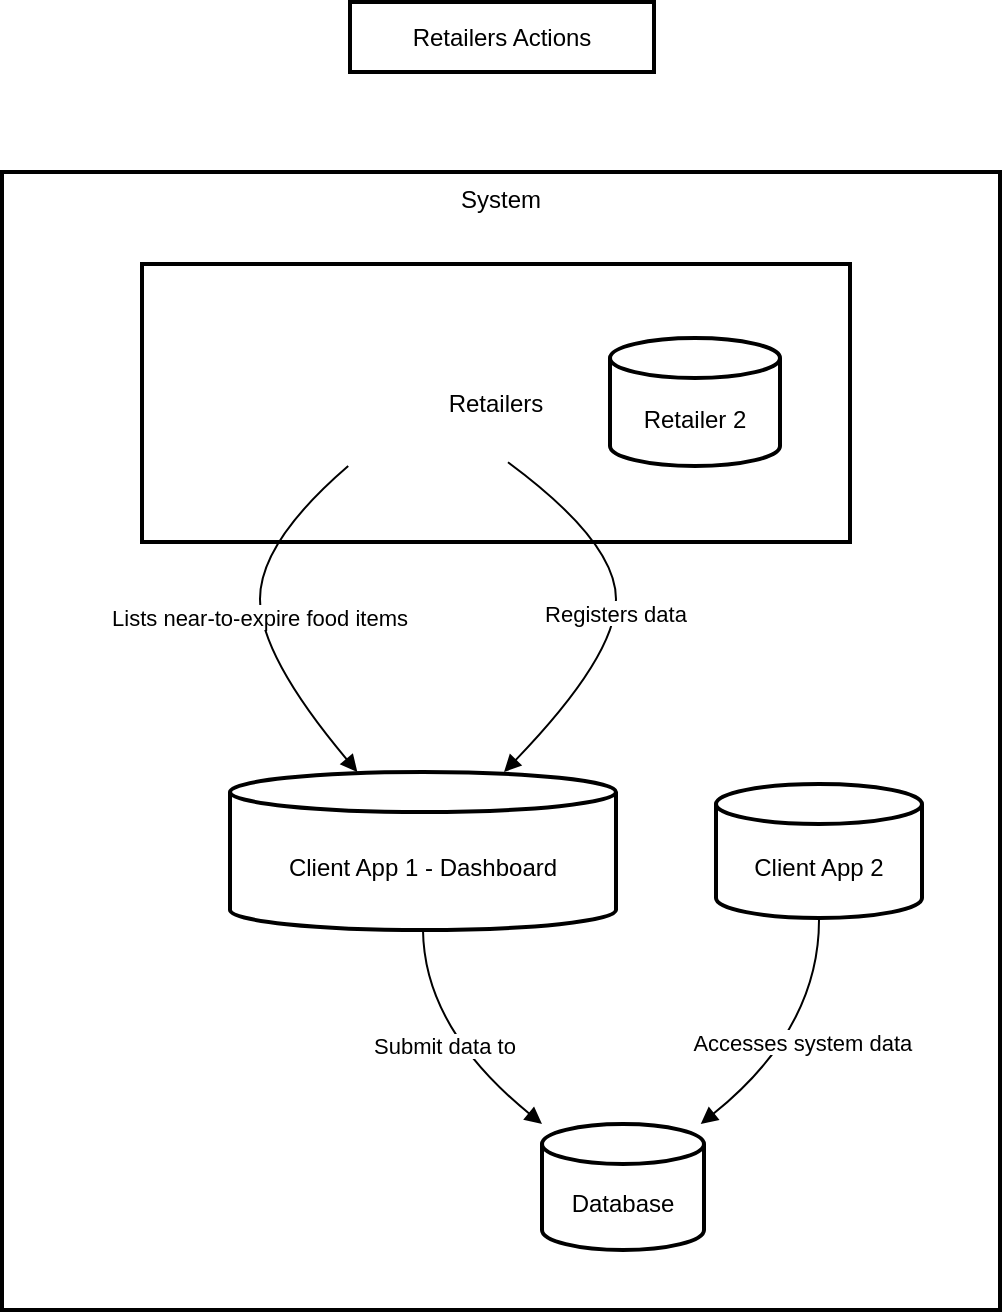 <mxfile version="25.0.1" pages="2">
  <diagram name="Page-1" id="Unzb4E8U5ZTZS8uVd5PU">
    <mxGraphModel>
      <root>
        <mxCell id="0" />
        <mxCell id="1" parent="0" />
        <mxCell id="2" value="Retailers Actions" style="whiteSpace=wrap;strokeWidth=2;" vertex="1" parent="1">
          <mxGeometry x="182" y="8" width="152" height="35" as="geometry" />
        </mxCell>
        <mxCell id="3" value="System" style="whiteSpace=wrap;strokeWidth=2;verticalAlign=top;" vertex="1" parent="1">
          <mxGeometry x="8" y="93" width="499" height="569" as="geometry" />
        </mxCell>
        <mxCell id="4" value="Retailer 1" style="shape=cylinder3;boundedLbl=1;backgroundOutline=1;size=10;strokeWidth=2;whiteSpace=wrap;" vertex="1" parent="3">
          <mxGeometry x="168" y="83" width="85" height="64" as="geometry" />
        </mxCell>
        <mxCell id="5" value="Retailers" style="whiteSpace=wrap;strokeWidth=2;" vertex="1" parent="3">
          <mxGeometry x="70" y="46" width="354" height="139" as="geometry" />
        </mxCell>
        <mxCell id="6" value="Client App 1 - Dashboard" style="shape=cylinder3;boundedLbl=1;backgroundOutline=1;size=10;strokeWidth=2;whiteSpace=wrap;" vertex="1" parent="3">
          <mxGeometry x="114" y="300" width="193" height="79" as="geometry" />
        </mxCell>
        <mxCell id="7" value="Database" style="shape=cylinder3;boundedLbl=1;backgroundOutline=1;size=10;strokeWidth=2;whiteSpace=wrap;" vertex="1" parent="3">
          <mxGeometry x="270" y="476" width="81" height="63" as="geometry" />
        </mxCell>
        <mxCell id="8" value="Client App 2" style="shape=cylinder3;boundedLbl=1;backgroundOutline=1;size=10;strokeWidth=2;whiteSpace=wrap;" vertex="1" parent="3">
          <mxGeometry x="357" y="306" width="103" height="67" as="geometry" />
        </mxCell>
        <mxCell id="9" value="Retailer 2" style="shape=cylinder3;boundedLbl=1;backgroundOutline=1;size=10;strokeWidth=2;whiteSpace=wrap;" vertex="1" parent="3">
          <mxGeometry x="304" y="83" width="85" height="64" as="geometry" />
        </mxCell>
        <mxCell id="10" value="Submit data to" style="curved=1;startArrow=none;endArrow=block;exitX=0.5;exitY=1;entryX=0.01;entryY=0.01;" edge="1" parent="3" source="6" target="7">
          <mxGeometry relative="1" as="geometry">
            <Array as="points">
              <mxPoint x="211" y="428" />
            </Array>
          </mxGeometry>
        </mxCell>
        <mxCell id="11" value="Lists near-to-expire food items" style="curved=1;startArrow=none;endArrow=block;exitX=0.06;exitY=1;entryX=0.33;entryY=0;" edge="1" parent="3" source="4" target="6">
          <mxGeometry relative="1" as="geometry">
            <Array as="points">
              <mxPoint x="129" y="185" />
              <mxPoint x="129" y="242" />
            </Array>
          </mxGeometry>
        </mxCell>
        <mxCell id="12" value="Registers data" style="curved=1;startArrow=none;endArrow=block;exitX=1.01;exitY=0.98;entryX=0.71;entryY=0;" edge="1" parent="3" source="4" target="6">
          <mxGeometry relative="1" as="geometry">
            <Array as="points">
              <mxPoint x="307" y="185" />
              <mxPoint x="307" y="242" />
            </Array>
          </mxGeometry>
        </mxCell>
        <mxCell id="13" value="Accesses system data" style="curved=1;startArrow=none;endArrow=block;exitX=0.5;exitY=1;entryX=0.97;entryY=0.01;" edge="1" parent="3" source="8" target="7">
          <mxGeometry relative="1" as="geometry">
            <Array as="points">
              <mxPoint x="409" y="428" />
            </Array>
          </mxGeometry>
        </mxCell>
      </root>
    </mxGraphModel>
  </diagram>
  <diagram id="1J4EV-nbbGI5h42pc2un" name="Page-2">
    <mxGraphModel dx="703" dy="424" grid="1" gridSize="10" guides="1" tooltips="1" connect="1" arrows="1" fold="1" page="1" pageScale="1" pageWidth="1600" pageHeight="900" math="0" shadow="0">
      <root>
        <mxCell id="0" />
        <mxCell id="1" parent="0" />
        <mxCell id="V1zfUQ2QX6gt_F55pMcO-88" value="" style="group" parent="1" vertex="1" connectable="0">
          <mxGeometry x="10" y="10" width="710" height="590" as="geometry" />
        </mxCell>
        <mxCell id="V1zfUQ2QX6gt_F55pMcO-1" value="" style="rounded=0;whiteSpace=wrap;html=1;movable=1;resizable=1;rotatable=1;deletable=1;editable=1;locked=0;connectable=1;strokeColor=default;fillColor=none;" parent="V1zfUQ2QX6gt_F55pMcO-88" vertex="1">
          <mxGeometry width="710" height="590" as="geometry" />
        </mxCell>
        <mxCell id="V1zfUQ2QX6gt_F55pMcO-78" value="" style="rounded=0;whiteSpace=wrap;html=1;dashed=1;strokeColor=#B3B3B3;fillColor=none;" parent="V1zfUQ2QX6gt_F55pMcO-88" vertex="1">
          <mxGeometry x="280" y="360" width="190" height="80" as="geometry" />
        </mxCell>
        <mxCell id="V1zfUQ2QX6gt_F55pMcO-79" value="&lt;i&gt;Community App&lt;/i&gt;" style="text;html=1;align=left;verticalAlign=middle;whiteSpace=wrap;rounded=0;" parent="V1zfUQ2QX6gt_F55pMcO-88" vertex="1">
          <mxGeometry x="290" y="410" width="90" height="30" as="geometry" />
        </mxCell>
        <mxCell id="V1zfUQ2QX6gt_F55pMcO-76" value="" style="rounded=0;whiteSpace=wrap;html=1;dashed=1;strokeColor=#B3B3B3;fillColor=none;" parent="V1zfUQ2QX6gt_F55pMcO-88" vertex="1">
          <mxGeometry x="10" y="360" width="210" height="80" as="geometry" />
        </mxCell>
        <mxCell id="V1zfUQ2QX6gt_F55pMcO-4" value="&lt;h1 style=&quot;margin-top: 0px;&quot;&gt;Celia - community-help &amp;amp; food redistribution system&lt;/h1&gt;&lt;h2 style=&quot;font-size: 15px;&quot;&gt;Celia&lt;span style=&quot;font-weight: normal;&quot;&gt;&amp;nbsp;is a digital platform connecting retailers with community members. Retailers can list their excess food on the platform, and community members can request assistance or volunteer to help others. Volunteers earn points for completing tasks, which can be redeemed for coupons from participating retailers.&lt;/span&gt;&lt;/h2&gt;" style="text;html=1;whiteSpace=wrap;overflow=hidden;rounded=0;movable=1;resizable=1;rotatable=1;deletable=1;editable=1;locked=0;connectable=1;" parent="V1zfUQ2QX6gt_F55pMcO-88" vertex="1">
          <mxGeometry x="10" y="10" width="690" height="130" as="geometry" />
        </mxCell>
        <mxCell id="V1zfUQ2QX6gt_F55pMcO-53" style="edgeStyle=orthogonalEdgeStyle;rounded=0;orthogonalLoop=1;jettySize=auto;html=1;exitX=0.5;exitY=1;exitDx=0;exitDy=0;entryX=0.5;entryY=0;entryDx=0;entryDy=0;endArrow=blockThin;endFill=1;" parent="V1zfUQ2QX6gt_F55pMcO-88" source="V1zfUQ2QX6gt_F55pMcO-9" target="V1zfUQ2QX6gt_F55pMcO-50" edge="1">
          <mxGeometry relative="1" as="geometry">
            <Array as="points">
              <mxPoint x="160" y="450" />
              <mxPoint x="60" y="450" />
            </Array>
          </mxGeometry>
        </mxCell>
        <mxCell id="V1zfUQ2QX6gt_F55pMcO-54" value="Register&lt;div&gt;coupons&lt;/div&gt;" style="edgeLabel;html=1;align=center;verticalAlign=middle;resizable=0;points=[];" parent="V1zfUQ2QX6gt_F55pMcO-53" vertex="1" connectable="0">
          <mxGeometry x="-0.491" y="-1" relative="1" as="geometry">
            <mxPoint x="-81" y="21" as="offset" />
          </mxGeometry>
        </mxCell>
        <mxCell id="V1zfUQ2QX6gt_F55pMcO-9" value="" style="rounded=0;whiteSpace=wrap;html=1;movable=1;resizable=1;rotatable=1;deletable=1;editable=1;locked=0;connectable=1;fillColor=none;" parent="V1zfUQ2QX6gt_F55pMcO-88" vertex="1">
          <mxGeometry x="110" y="370" width="100" height="40" as="geometry" />
        </mxCell>
        <mxCell id="V1zfUQ2QX6gt_F55pMcO-10" value="Food Registry Service" style="text;html=1;align=center;verticalAlign=middle;whiteSpace=wrap;rounded=0;movable=1;resizable=1;rotatable=1;deletable=1;editable=1;locked=0;connectable=1;" parent="V1zfUQ2QX6gt_F55pMcO-88" vertex="1">
          <mxGeometry x="115" y="375" width="90" height="30" as="geometry" />
        </mxCell>
        <mxCell id="V1zfUQ2QX6gt_F55pMcO-11" value="" style="rounded=0;whiteSpace=wrap;html=1;movable=1;resizable=1;rotatable=1;deletable=1;editable=1;locked=0;connectable=1;fillColor=none;" parent="V1zfUQ2QX6gt_F55pMcO-88" vertex="1">
          <mxGeometry x="20" y="370" width="80" height="40" as="geometry" />
        </mxCell>
        <mxCell id="V1zfUQ2QX6gt_F55pMcO-12" value="Auth&lt;div&gt;Service&lt;/div&gt;" style="text;html=1;align=center;verticalAlign=middle;whiteSpace=wrap;rounded=0;movable=1;resizable=1;rotatable=1;deletable=1;editable=1;locked=0;connectable=1;" parent="V1zfUQ2QX6gt_F55pMcO-88" vertex="1">
          <mxGeometry x="30" y="375" width="60" height="30" as="geometry" />
        </mxCell>
        <mxCell id="V1zfUQ2QX6gt_F55pMcO-3" value="" style="rounded=0;whiteSpace=wrap;html=1;movable=1;resizable=1;rotatable=1;deletable=1;editable=1;locked=0;connectable=1;dashed=1;strokeColor=#CCCCCC;fillColor=none;" parent="V1zfUQ2QX6gt_F55pMcO-88" vertex="1">
          <mxGeometry x="10" y="230" width="260" height="60" as="geometry" />
        </mxCell>
        <mxCell id="V1zfUQ2QX6gt_F55pMcO-27" style="edgeStyle=orthogonalEdgeStyle;rounded=0;orthogonalLoop=1;jettySize=auto;html=1;exitX=1;exitY=0.5;exitDx=0;exitDy=0;entryX=0.5;entryY=0;entryDx=0;entryDy=0;endArrow=blockThin;endFill=1;" parent="V1zfUQ2QX6gt_F55pMcO-88" source="V1zfUQ2QX6gt_F55pMcO-5" target="V1zfUQ2QX6gt_F55pMcO-9" edge="1">
          <mxGeometry relative="1" as="geometry" />
        </mxCell>
        <mxCell id="V1zfUQ2QX6gt_F55pMcO-28" value="Register&lt;div&gt;near-to-expire&lt;/div&gt;&lt;div&gt;food items&lt;/div&gt;" style="edgeLabel;html=1;align=center;verticalAlign=middle;resizable=0;points=[];fillOpacity=0;" parent="V1zfUQ2QX6gt_F55pMcO-27" vertex="1" connectable="0">
          <mxGeometry x="0.384" y="-2" relative="1" as="geometry">
            <mxPoint x="2" y="5" as="offset" />
          </mxGeometry>
        </mxCell>
        <mxCell id="V1zfUQ2QX6gt_F55pMcO-29" style="edgeStyle=orthogonalEdgeStyle;rounded=0;orthogonalLoop=1;jettySize=auto;html=1;exitX=0.5;exitY=1;exitDx=0;exitDy=0;entryX=0.5;entryY=0;entryDx=0;entryDy=0;endArrow=blockThin;endFill=1;" parent="V1zfUQ2QX6gt_F55pMcO-88" source="V1zfUQ2QX6gt_F55pMcO-5" target="V1zfUQ2QX6gt_F55pMcO-11" edge="1">
          <mxGeometry relative="1" as="geometry" />
        </mxCell>
        <mxCell id="V1zfUQ2QX6gt_F55pMcO-30" value="Register&lt;div&gt;&amp;amp;&lt;/div&gt;&lt;div&gt;login&lt;/div&gt;" style="edgeLabel;html=1;align=center;verticalAlign=middle;resizable=0;points=[];" parent="V1zfUQ2QX6gt_F55pMcO-29" vertex="1" connectable="0">
          <mxGeometry x="0.089" relative="1" as="geometry">
            <mxPoint y="-9" as="offset" />
          </mxGeometry>
        </mxCell>
        <mxCell id="V1zfUQ2QX6gt_F55pMcO-19" value="" style="group;movable=1;resizable=1;rotatable=1;deletable=1;editable=1;locked=0;connectable=1;" parent="V1zfUQ2QX6gt_F55pMcO-88" vertex="1" connectable="0">
          <mxGeometry x="10" y="240" width="80" height="40" as="geometry" />
        </mxCell>
        <mxCell id="V1zfUQ2QX6gt_F55pMcO-5" value="" style="rounded=0;whiteSpace=wrap;html=1;movable=1;resizable=1;rotatable=1;deletable=1;editable=1;locked=0;connectable=1;fillColor=none;" parent="V1zfUQ2QX6gt_F55pMcO-19" vertex="1">
          <mxGeometry x="10" width="80" height="40" as="geometry" />
        </mxCell>
        <mxCell id="V1zfUQ2QX6gt_F55pMcO-6" value="Retailer 1" style="text;html=1;align=center;verticalAlign=middle;whiteSpace=wrap;rounded=0;movable=1;resizable=1;rotatable=1;deletable=1;editable=1;locked=0;connectable=1;" parent="V1zfUQ2QX6gt_F55pMcO-19" vertex="1">
          <mxGeometry x="20" y="5" width="60" height="30" as="geometry" />
        </mxCell>
        <mxCell id="V1zfUQ2QX6gt_F55pMcO-20" value="" style="group;movable=1;resizable=1;rotatable=1;deletable=1;editable=1;locked=0;connectable=1;" parent="V1zfUQ2QX6gt_F55pMcO-88" vertex="1" connectable="0">
          <mxGeometry x="180" y="240" width="80" height="40" as="geometry" />
        </mxCell>
        <mxCell id="V1zfUQ2QX6gt_F55pMcO-21" value="" style="rounded=0;whiteSpace=wrap;html=1;movable=1;resizable=1;rotatable=1;deletable=1;editable=1;locked=0;connectable=1;fillColor=none;" parent="V1zfUQ2QX6gt_F55pMcO-20" vertex="1">
          <mxGeometry width="80" height="40" as="geometry" />
        </mxCell>
        <mxCell id="V1zfUQ2QX6gt_F55pMcO-22" value="Retailer N" style="text;html=1;align=center;verticalAlign=middle;whiteSpace=wrap;rounded=0;movable=1;resizable=1;rotatable=1;deletable=1;editable=1;locked=0;connectable=1;fillColor=none;" parent="V1zfUQ2QX6gt_F55pMcO-20" vertex="1">
          <mxGeometry x="10" y="5" width="60" height="30" as="geometry" />
        </mxCell>
        <mxCell id="V1zfUQ2QX6gt_F55pMcO-24" value="..." style="text;html=1;align=center;verticalAlign=middle;whiteSpace=wrap;rounded=0;movable=1;resizable=1;rotatable=1;deletable=1;editable=1;locked=0;connectable=1;" parent="V1zfUQ2QX6gt_F55pMcO-88" vertex="1">
          <mxGeometry x="110" y="250" width="60" height="30" as="geometry" />
        </mxCell>
        <mxCell id="V1zfUQ2QX6gt_F55pMcO-25" value="Retailers" style="strokeColor=none;shadow=1;strokeWidth=1;rounded=0;absoluteArcSize=1;arcSize=70;labelPosition=center;verticalLabelPosition=middle;align=center;verticalAlign=bottom;spacingLeft=0;fontColor=#999999;fontSize=12;whiteSpace=wrap;spacingBottom=2;html=1;glass=0;fillStyle=auto;gradientColor=none;fillColor=none;shadowColor=none;" parent="V1zfUQ2QX6gt_F55pMcO-88" vertex="1">
          <mxGeometry x="110" y="140" width="60" height="80" as="geometry" />
        </mxCell>
        <mxCell id="V1zfUQ2QX6gt_F55pMcO-26" value="" style="sketch=0;dashed=0;connectable=0;html=1;fillColor=#6d8764;strokeColor=#3A5431;shape=mxgraph.gcp2.retail;part=1;fontColor=#ffffff;strokeWidth=0;" parent="V1zfUQ2QX6gt_F55pMcO-25" vertex="1">
          <mxGeometry x="0.5" width="50" height="44.5" relative="1" as="geometry">
            <mxPoint x="-25" y="12.75" as="offset" />
          </mxGeometry>
        </mxCell>
        <mxCell id="V1zfUQ2QX6gt_F55pMcO-31" value="&lt;span style=&quot;caret-color: rgb(153, 153, 153); color: rgb(153, 153, 153); white-space: normal;&quot;&gt;Users&lt;/span&gt;" style="sketch=0;pointerEvents=1;shadow=0;dashed=0;html=1;strokeColor=#432D57;labelPosition=center;verticalLabelPosition=bottom;verticalAlign=top;align=center;fillColor=#76608a;shape=mxgraph.mscae.intune.user_group;strokeWidth=0;fontColor=#ffffff;" parent="V1zfUQ2QX6gt_F55pMcO-88" vertex="1">
          <mxGeometry x="520" y="161" width="50" height="38" as="geometry" />
        </mxCell>
        <mxCell id="V1zfUQ2QX6gt_F55pMcO-36" value="" style="rounded=0;whiteSpace=wrap;html=1;movable=1;resizable=1;rotatable=1;deletable=1;editable=1;locked=0;connectable=1;dashed=1;strokeColor=#CCCCCC;fillColor=none;" parent="V1zfUQ2QX6gt_F55pMcO-88" vertex="1">
          <mxGeometry x="370" y="230" width="330" height="60" as="geometry" />
        </mxCell>
        <mxCell id="V1zfUQ2QX6gt_F55pMcO-46" style="edgeStyle=orthogonalEdgeStyle;rounded=0;orthogonalLoop=1;jettySize=auto;html=1;exitX=0.201;exitY=1.001;exitDx=0;exitDy=0;entryX=0.201;entryY=0.001;entryDx=0;entryDy=0;startArrow=none;startFill=0;endArrow=blockThin;endFill=1;exitPerimeter=0;entryPerimeter=0;" parent="V1zfUQ2QX6gt_F55pMcO-88" source="V1zfUQ2QX6gt_F55pMcO-38" target="V1zfUQ2QX6gt_F55pMcO-43" edge="1">
          <mxGeometry relative="1" as="geometry">
            <Array as="points" />
          </mxGeometry>
        </mxCell>
        <mxCell id="V1zfUQ2QX6gt_F55pMcO-47" value="Request&amp;nbsp;&lt;div&gt;help&lt;/div&gt;" style="edgeLabel;html=1;align=center;verticalAlign=middle;resizable=0;points=[];" parent="V1zfUQ2QX6gt_F55pMcO-46" vertex="1" connectable="0">
          <mxGeometry x="-0.089" y="-3" relative="1" as="geometry">
            <mxPoint x="3" y="-11" as="offset" />
          </mxGeometry>
        </mxCell>
        <mxCell id="V1zfUQ2QX6gt_F55pMcO-59" style="edgeStyle=orthogonalEdgeStyle;rounded=0;orthogonalLoop=1;jettySize=auto;html=1;exitX=1;exitY=0.25;exitDx=0;exitDy=0;entryX=1;entryY=0.75;entryDx=0;entryDy=0;startArrow=blockThin;startFill=1;endArrow=none;endFill=0;fillOpacity=0;" parent="V1zfUQ2QX6gt_F55pMcO-88" source="V1zfUQ2QX6gt_F55pMcO-38" target="V1zfUQ2QX6gt_F55pMcO-50" edge="1">
          <mxGeometry relative="1" as="geometry">
            <Array as="points">
              <mxPoint x="600" y="250" />
              <mxPoint x="600" y="570" />
            </Array>
          </mxGeometry>
        </mxCell>
        <mxCell id="V1zfUQ2QX6gt_F55pMcO-60" value="Assign&lt;div&gt;coupons&lt;/div&gt;" style="edgeLabel;html=1;align=center;verticalAlign=middle;resizable=0;points=[];" parent="V1zfUQ2QX6gt_F55pMcO-59" vertex="1" connectable="0">
          <mxGeometry x="-0.094" y="-1" relative="1" as="geometry">
            <mxPoint y="12" as="offset" />
          </mxGeometry>
        </mxCell>
        <mxCell id="V1zfUQ2QX6gt_F55pMcO-74" style="edgeStyle=orthogonalEdgeStyle;rounded=0;orthogonalLoop=1;jettySize=auto;html=1;exitX=0;exitY=0.5;exitDx=0;exitDy=0;entryX=0.5;entryY=0;entryDx=0;entryDy=0;endArrow=blockThin;endFill=1;" parent="V1zfUQ2QX6gt_F55pMcO-88" source="V1zfUQ2QX6gt_F55pMcO-38" target="V1zfUQ2QX6gt_F55pMcO-72" edge="1">
          <mxGeometry relative="1" as="geometry" />
        </mxCell>
        <mxCell id="V1zfUQ2QX6gt_F55pMcO-75" value="Register&lt;div&gt;&amp;amp;&lt;/div&gt;&lt;div&gt;login&lt;/div&gt;" style="edgeLabel;html=1;align=center;verticalAlign=middle;resizable=0;points=[];" parent="V1zfUQ2QX6gt_F55pMcO-74" vertex="1" connectable="0">
          <mxGeometry x="0.328" relative="1" as="geometry">
            <mxPoint as="offset" />
          </mxGeometry>
        </mxCell>
        <mxCell id="V1zfUQ2QX6gt_F55pMcO-38" value="" style="rounded=0;whiteSpace=wrap;html=1;movable=1;resizable=1;rotatable=1;deletable=1;editable=1;locked=0;connectable=1;fillColor=none;" parent="V1zfUQ2QX6gt_F55pMcO-88" vertex="1">
          <mxGeometry x="380" y="240" width="80" height="40" as="geometry" />
        </mxCell>
        <mxCell id="V1zfUQ2QX6gt_F55pMcO-39" value="User 1" style="text;html=1;align=center;verticalAlign=middle;whiteSpace=wrap;rounded=0;movable=1;resizable=1;rotatable=1;deletable=1;editable=1;locked=0;connectable=1;" parent="V1zfUQ2QX6gt_F55pMcO-88" vertex="1">
          <mxGeometry x="390" y="245" width="60" height="30" as="geometry" />
        </mxCell>
        <mxCell id="V1zfUQ2QX6gt_F55pMcO-41" value="" style="rounded=0;whiteSpace=wrap;html=1;movable=1;resizable=1;rotatable=1;deletable=1;editable=1;locked=0;connectable=1;fillColor=none;" parent="V1zfUQ2QX6gt_F55pMcO-88" vertex="1">
          <mxGeometry x="610" y="240" width="80" height="40" as="geometry" />
        </mxCell>
        <mxCell id="V1zfUQ2QX6gt_F55pMcO-42" value="User N" style="text;html=1;align=center;verticalAlign=middle;whiteSpace=wrap;rounded=0;movable=1;resizable=1;rotatable=1;deletable=1;editable=1;locked=0;connectable=1;" parent="V1zfUQ2QX6gt_F55pMcO-88" vertex="1">
          <mxGeometry x="620" y="245" width="60" height="30" as="geometry" />
        </mxCell>
        <mxCell id="V1zfUQ2QX6gt_F55pMcO-48" style="edgeStyle=orthogonalEdgeStyle;rounded=0;orthogonalLoop=1;jettySize=auto;html=1;exitX=0.802;exitY=0.001;exitDx=0;exitDy=0;endArrow=blockThin;endFill=1;exitPerimeter=0;entryX=0.802;entryY=1.001;entryDx=0;entryDy=0;entryPerimeter=0;" parent="V1zfUQ2QX6gt_F55pMcO-88" source="V1zfUQ2QX6gt_F55pMcO-43" target="V1zfUQ2QX6gt_F55pMcO-38" edge="1">
          <mxGeometry relative="1" as="geometry">
            <mxPoint x="459.52" y="370.12" as="sourcePoint" />
            <mxPoint x="440" y="280" as="targetPoint" />
            <Array as="points">
              <mxPoint x="444" y="330" />
              <mxPoint x="444" y="330" />
            </Array>
          </mxGeometry>
        </mxCell>
        <mxCell id="V1zfUQ2QX6gt_F55pMcO-49" value="Reward&lt;div&gt;points&lt;/div&gt;" style="edgeLabel;html=1;align=center;verticalAlign=middle;resizable=0;points=[];" parent="V1zfUQ2QX6gt_F55pMcO-48" vertex="1" connectable="0">
          <mxGeometry x="-0.033" y="1" relative="1" as="geometry">
            <mxPoint x="1" y="-17" as="offset" />
          </mxGeometry>
        </mxCell>
        <mxCell id="V1zfUQ2QX6gt_F55pMcO-65" style="edgeStyle=orthogonalEdgeStyle;rounded=0;orthogonalLoop=1;jettySize=auto;html=1;exitX=0.5;exitY=0;exitDx=0;exitDy=0;entryX=0.5;entryY=1;entryDx=0;entryDy=0;startArrow=blockThin;startFill=1;endArrow=none;endFill=0;" parent="V1zfUQ2QX6gt_F55pMcO-88" source="V1zfUQ2QX6gt_F55pMcO-43" target="V1zfUQ2QX6gt_F55pMcO-38" edge="1">
          <mxGeometry relative="1" as="geometry" />
        </mxCell>
        <mxCell id="V1zfUQ2QX6gt_F55pMcO-66" value="Volunteer" style="edgeLabel;html=1;align=center;verticalAlign=middle;resizable=0;points=[];" parent="V1zfUQ2QX6gt_F55pMcO-65" vertex="1" connectable="0">
          <mxGeometry x="-0.393" relative="1" as="geometry">
            <mxPoint y="-2" as="offset" />
          </mxGeometry>
        </mxCell>
        <mxCell id="V1zfUQ2QX6gt_F55pMcO-84" style="edgeStyle=orthogonalEdgeStyle;rounded=0;orthogonalLoop=1;jettySize=auto;html=1;exitX=0.25;exitY=1;exitDx=0;exitDy=0;entryX=1;entryY=0.25;entryDx=0;entryDy=0;endArrow=blockThin;endFill=1;" parent="V1zfUQ2QX6gt_F55pMcO-88" source="V1zfUQ2QX6gt_F55pMcO-43" target="V1zfUQ2QX6gt_F55pMcO-80" edge="1">
          <mxGeometry relative="1" as="geometry" />
        </mxCell>
        <mxCell id="V1zfUQ2QX6gt_F55pMcO-85" value="Request notification&lt;div&gt;for new tasks&lt;/div&gt;" style="edgeLabel;html=1;align=center;verticalAlign=middle;resizable=0;points=[];" parent="V1zfUQ2QX6gt_F55pMcO-84" vertex="1" connectable="0">
          <mxGeometry x="-0.417" y="1" relative="1" as="geometry">
            <mxPoint x="-21" as="offset" />
          </mxGeometry>
        </mxCell>
        <mxCell id="V1zfUQ2QX6gt_F55pMcO-43" value="" style="rounded=0;whiteSpace=wrap;html=1;fillColor=none;" parent="V1zfUQ2QX6gt_F55pMcO-88" vertex="1">
          <mxGeometry x="380" y="370" width="80" height="40" as="geometry" />
        </mxCell>
        <mxCell id="V1zfUQ2QX6gt_F55pMcO-45" value="Volunteer Task Service" style="text;html=1;align=center;verticalAlign=middle;whiteSpace=wrap;rounded=0;" parent="V1zfUQ2QX6gt_F55pMcO-88" vertex="1">
          <mxGeometry x="380" y="375" width="80" height="30" as="geometry" />
        </mxCell>
        <mxCell id="V1zfUQ2QX6gt_F55pMcO-55" style="edgeStyle=orthogonalEdgeStyle;rounded=0;orthogonalLoop=1;jettySize=auto;html=1;exitX=1;exitY=0.25;exitDx=0;exitDy=0;endArrow=blockThin;endFill=1;entryX=1;entryY=0.75;entryDx=0;entryDy=0;" parent="V1zfUQ2QX6gt_F55pMcO-88" source="V1zfUQ2QX6gt_F55pMcO-50" target="V1zfUQ2QX6gt_F55pMcO-38" edge="1">
          <mxGeometry relative="1" as="geometry">
            <mxPoint x="370" y="270" as="targetPoint" />
            <Array as="points">
              <mxPoint x="500" y="550" />
              <mxPoint x="500" y="270" />
            </Array>
          </mxGeometry>
        </mxCell>
        <mxCell id="V1zfUQ2QX6gt_F55pMcO-56" value="Display&lt;div&gt;coupons&lt;/div&gt;" style="edgeLabel;html=1;align=center;verticalAlign=middle;resizable=0;points=[];" parent="V1zfUQ2QX6gt_F55pMcO-55" vertex="1" connectable="0">
          <mxGeometry x="-0.184" y="-1" relative="1" as="geometry">
            <mxPoint x="100" y="-81" as="offset" />
          </mxGeometry>
        </mxCell>
        <mxCell id="V1zfUQ2QX6gt_F55pMcO-82" style="edgeStyle=orthogonalEdgeStyle;rounded=0;orthogonalLoop=1;jettySize=auto;html=1;exitX=0.75;exitY=0;exitDx=0;exitDy=0;entryX=0;entryY=0.5;entryDx=0;entryDy=0;endArrow=blockThin;endFill=1;" parent="V1zfUQ2QX6gt_F55pMcO-88" source="V1zfUQ2QX6gt_F55pMcO-50" target="V1zfUQ2QX6gt_F55pMcO-80" edge="1">
          <mxGeometry relative="1" as="geometry">
            <Array as="points">
              <mxPoint x="85" y="490" />
            </Array>
          </mxGeometry>
        </mxCell>
        <mxCell id="V1zfUQ2QX6gt_F55pMcO-83" value="&lt;div&gt;Request&lt;/div&gt;&lt;div&gt;notification&lt;/div&gt;&lt;div&gt;for new&lt;/div&gt;&lt;div&gt;coupons&lt;br&gt;&lt;/div&gt;" style="edgeLabel;html=1;align=center;verticalAlign=middle;resizable=0;points=[];" parent="V1zfUQ2QX6gt_F55pMcO-82" vertex="1" connectable="0">
          <mxGeometry x="-0.133" relative="1" as="geometry">
            <mxPoint x="33" as="offset" />
          </mxGeometry>
        </mxCell>
        <mxCell id="V1zfUQ2QX6gt_F55pMcO-50" value="" style="rounded=0;whiteSpace=wrap;html=1;fillColor=none;" parent="V1zfUQ2QX6gt_F55pMcO-88" vertex="1">
          <mxGeometry x="10" y="540" width="100" height="40" as="geometry" />
        </mxCell>
        <mxCell id="V1zfUQ2QX6gt_F55pMcO-51" value="Coupons System" style="text;html=1;align=center;verticalAlign=middle;whiteSpace=wrap;rounded=0;" parent="V1zfUQ2QX6gt_F55pMcO-88" vertex="1">
          <mxGeometry x="22.5" y="545" width="75" height="30" as="geometry" />
        </mxCell>
        <mxCell id="V1zfUQ2QX6gt_F55pMcO-57" style="edgeStyle=orthogonalEdgeStyle;rounded=0;orthogonalLoop=1;jettySize=auto;html=1;endArrow=blockThin;endFill=1;exitX=1;exitY=0.5;exitDx=0;exitDy=0;entryX=1;entryY=0.5;entryDx=0;entryDy=0;" parent="V1zfUQ2QX6gt_F55pMcO-88" source="V1zfUQ2QX6gt_F55pMcO-38" target="V1zfUQ2QX6gt_F55pMcO-50" edge="1">
          <mxGeometry relative="1" as="geometry">
            <mxPoint x="370" y="260" as="sourcePoint" />
            <mxPoint x="330" y="470" as="targetPoint" />
            <Array as="points">
              <mxPoint x="550" y="260" />
              <mxPoint x="550" y="560" />
            </Array>
          </mxGeometry>
        </mxCell>
        <mxCell id="V1zfUQ2QX6gt_F55pMcO-58" value="Request&lt;div&gt;coupons&lt;div&gt;for points&lt;/div&gt;&lt;/div&gt;" style="edgeLabel;html=1;align=center;verticalAlign=middle;resizable=0;points=[];" parent="V1zfUQ2QX6gt_F55pMcO-57" vertex="1" connectable="0">
          <mxGeometry x="-0.124" relative="1" as="geometry">
            <mxPoint y="-27" as="offset" />
          </mxGeometry>
        </mxCell>
        <mxCell id="V1zfUQ2QX6gt_F55pMcO-61" value="..." style="text;html=1;align=center;verticalAlign=middle;whiteSpace=wrap;rounded=0;movable=1;resizable=1;rotatable=1;deletable=1;editable=1;locked=0;connectable=1;" parent="V1zfUQ2QX6gt_F55pMcO-88" vertex="1">
          <mxGeometry x="515" y="260" width="60" height="30" as="geometry" />
        </mxCell>
        <mxCell id="V1zfUQ2QX6gt_F55pMcO-72" value="" style="rounded=0;whiteSpace=wrap;html=1;movable=1;resizable=1;rotatable=1;deletable=1;editable=1;locked=0;connectable=1;fillColor=none;" parent="V1zfUQ2QX6gt_F55pMcO-88" vertex="1">
          <mxGeometry x="290" y="370" width="80" height="40" as="geometry" />
        </mxCell>
        <mxCell id="V1zfUQ2QX6gt_F55pMcO-73" value="Auth&lt;div&gt;Service&lt;/div&gt;" style="text;html=1;align=center;verticalAlign=middle;whiteSpace=wrap;rounded=0;movable=1;resizable=1;rotatable=1;deletable=1;editable=1;locked=0;connectable=1;" parent="V1zfUQ2QX6gt_F55pMcO-88" vertex="1">
          <mxGeometry x="300" y="375" width="60" height="30" as="geometry" />
        </mxCell>
        <mxCell id="V1zfUQ2QX6gt_F55pMcO-77" value="&lt;i&gt;Retailer Dashboard&lt;/i&gt;" style="text;html=1;align=left;verticalAlign=middle;whiteSpace=wrap;rounded=0;" parent="V1zfUQ2QX6gt_F55pMcO-88" vertex="1">
          <mxGeometry x="20" y="410" width="110" height="30" as="geometry" />
        </mxCell>
        <mxCell id="V1zfUQ2QX6gt_F55pMcO-86" style="edgeStyle=orthogonalEdgeStyle;rounded=0;orthogonalLoop=1;jettySize=auto;html=1;exitX=1;exitY=0.75;exitDx=0;exitDy=0;endArrow=blockThin;endFill=1;" parent="V1zfUQ2QX6gt_F55pMcO-88" source="V1zfUQ2QX6gt_F55pMcO-80" target="V1zfUQ2QX6gt_F55pMcO-78" edge="1">
          <mxGeometry relative="1" as="geometry">
            <Array as="points">
              <mxPoint x="440" y="500" />
            </Array>
          </mxGeometry>
        </mxCell>
        <mxCell id="V1zfUQ2QX6gt_F55pMcO-87" value="Notify app about&lt;div&gt;tasks and coupons&lt;/div&gt;" style="edgeLabel;html=1;align=center;verticalAlign=middle;resizable=0;points=[];" parent="V1zfUQ2QX6gt_F55pMcO-86" vertex="1" connectable="0">
          <mxGeometry x="-0.32" relative="1" as="geometry">
            <mxPoint x="22" as="offset" />
          </mxGeometry>
        </mxCell>
        <mxCell id="V1zfUQ2QX6gt_F55pMcO-80" value="" style="rounded=0;whiteSpace=wrap;html=1;fillColor=none;" parent="V1zfUQ2QX6gt_F55pMcO-88" vertex="1">
          <mxGeometry x="200" y="470" width="100" height="40" as="geometry" />
        </mxCell>
        <mxCell id="V1zfUQ2QX6gt_F55pMcO-81" value="Notification&lt;div&gt;Service&lt;/div&gt;" style="text;html=1;align=center;verticalAlign=middle;whiteSpace=wrap;rounded=0;" parent="V1zfUQ2QX6gt_F55pMcO-88" vertex="1">
          <mxGeometry x="212.5" y="475" width="75" height="30" as="geometry" />
        </mxCell>
      </root>
    </mxGraphModel>
  </diagram>
</mxfile>
